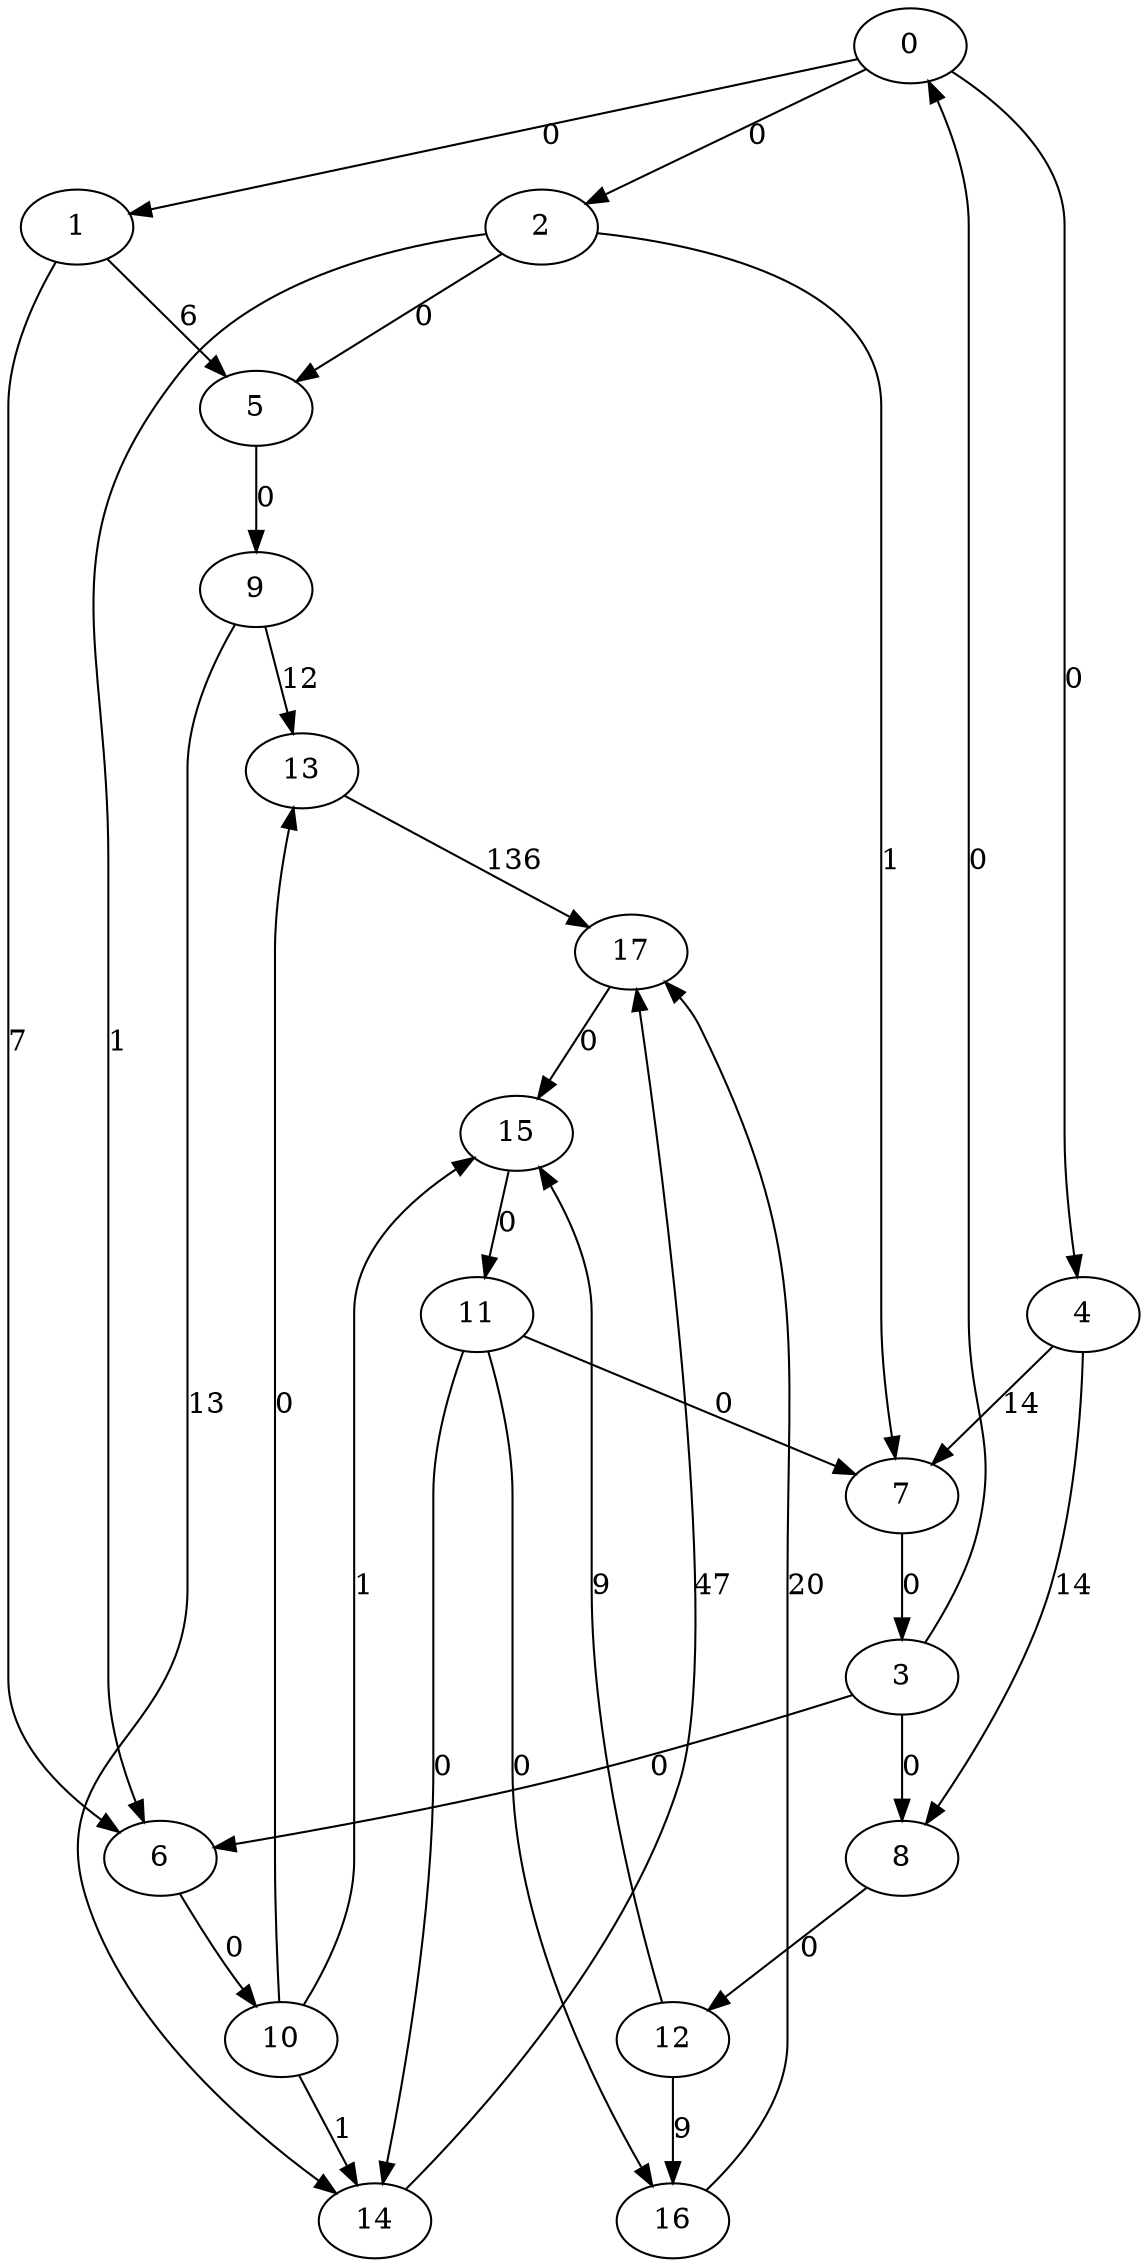 digraph G{
0->1[label="0"];
0->2[label="0"];
0->4[label="0"];
1->5[label="6"];
1->6[label="7"];
2->6[label="1"];
2->5[label="0"];
2->7[label="1"];
3->0[label="0"];
3->6[label="0"];
3->8[label="0"];
4->8[label="14"];
4->7[label="14"];
5->9[label="0"];
6->10[label="0"];
7->3[label="0"];
8->12[label="0"];
9->13[label="12"];
9->14[label="13"];
10->14[label="1"];
10->13[label="0"];
10->15[label="1"];
11->7[label="0"];
11->14[label="0"];
11->16[label="0"];
12->16[label="9"];
12->15[label="9"];
13->17[label="136"];
14->17[label="47"];
15->11[label="0"];
16->17[label="20"];
17->15[label="0"];
}
